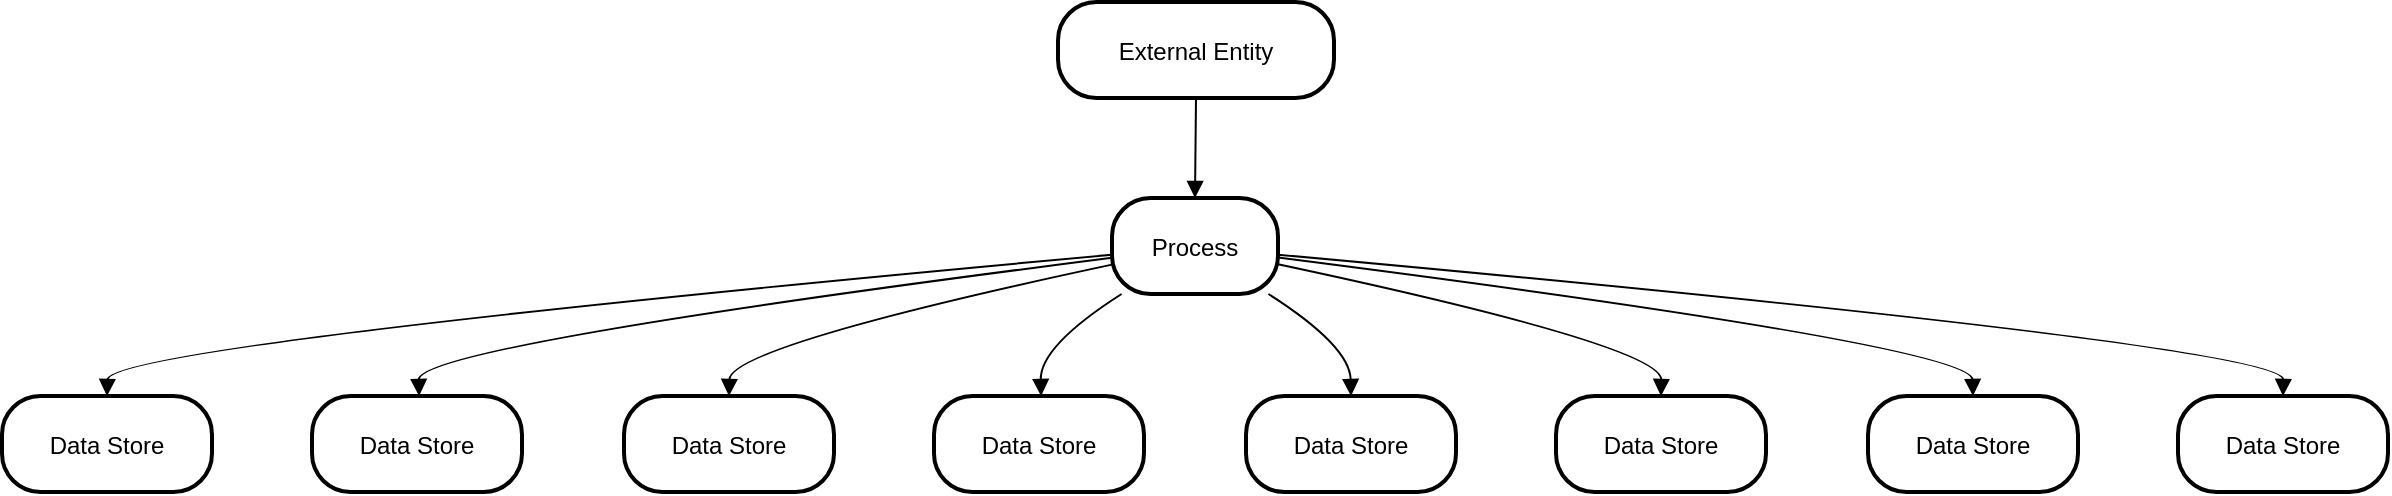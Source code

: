 <mxfile version="25.0.1">
  <diagram name="Page-1" id="HQ661jLhCGcxOUORhG_S">
    <mxGraphModel>
      <root>
        <mxCell id="0" />
        <mxCell id="1" parent="0" />
        <mxCell id="2" value="External Entity" style="rounded=1;arcSize=40;strokeWidth=2" vertex="1" parent="1">
          <mxGeometry x="536" y="8" width="138" height="48" as="geometry" />
        </mxCell>
        <mxCell id="3" value="Process" style="rounded=1;arcSize=40;strokeWidth=2" vertex="1" parent="1">
          <mxGeometry x="563" y="106" width="83" height="48" as="geometry" />
        </mxCell>
        <mxCell id="4" value="Data Store" style="rounded=1;arcSize=40;strokeWidth=2" vertex="1" parent="1">
          <mxGeometry x="8" y="205" width="105" height="48" as="geometry" />
        </mxCell>
        <mxCell id="5" value="Data Store" style="rounded=1;arcSize=40;strokeWidth=2" vertex="1" parent="1">
          <mxGeometry x="163" y="205" width="105" height="48" as="geometry" />
        </mxCell>
        <mxCell id="6" value="Data Store" style="rounded=1;arcSize=40;strokeWidth=2" vertex="1" parent="1">
          <mxGeometry x="319" y="205" width="105" height="48" as="geometry" />
        </mxCell>
        <mxCell id="7" value="Data Store" style="rounded=1;arcSize=40;strokeWidth=2" vertex="1" parent="1">
          <mxGeometry x="474" y="205" width="105" height="48" as="geometry" />
        </mxCell>
        <mxCell id="8" value="Data Store" style="rounded=1;arcSize=40;strokeWidth=2" vertex="1" parent="1">
          <mxGeometry x="630" y="205" width="105" height="48" as="geometry" />
        </mxCell>
        <mxCell id="9" value="Data Store" style="rounded=1;arcSize=40;strokeWidth=2" vertex="1" parent="1">
          <mxGeometry x="785" y="205" width="105" height="48" as="geometry" />
        </mxCell>
        <mxCell id="10" value="Data Store" style="rounded=1;arcSize=40;strokeWidth=2" vertex="1" parent="1">
          <mxGeometry x="941" y="205" width="105" height="48" as="geometry" />
        </mxCell>
        <mxCell id="11" value="Data Store" style="rounded=1;arcSize=40;strokeWidth=2" vertex="1" parent="1">
          <mxGeometry x="1096" y="205" width="105" height="48" as="geometry" />
        </mxCell>
        <mxCell id="12" value="" style="curved=1;startArrow=none;endArrow=block;exitX=0.5;exitY=1.01;entryX=0.5;entryY=0.01;" edge="1" parent="1" source="2" target="3">
          <mxGeometry relative="1" as="geometry">
            <Array as="points" />
          </mxGeometry>
        </mxCell>
        <mxCell id="13" value="" style="curved=1;startArrow=none;endArrow=block;exitX=0.01;exitY=0.59;entryX=0.5;entryY=0;" edge="1" parent="1" source="3" target="4">
          <mxGeometry relative="1" as="geometry">
            <Array as="points">
              <mxPoint x="61" y="180" />
            </Array>
          </mxGeometry>
        </mxCell>
        <mxCell id="14" value="" style="curved=1;startArrow=none;endArrow=block;exitX=0.01;exitY=0.62;entryX=0.51;entryY=0;" edge="1" parent="1" source="3" target="5">
          <mxGeometry relative="1" as="geometry">
            <Array as="points">
              <mxPoint x="216" y="180" />
            </Array>
          </mxGeometry>
        </mxCell>
        <mxCell id="15" value="" style="curved=1;startArrow=none;endArrow=block;exitX=0.01;exitY=0.69;entryX=0.5;entryY=0;" edge="1" parent="1" source="3" target="6">
          <mxGeometry relative="1" as="geometry">
            <Array as="points">
              <mxPoint x="372" y="180" />
            </Array>
          </mxGeometry>
        </mxCell>
        <mxCell id="16" value="" style="curved=1;startArrow=none;endArrow=block;exitX=0.04;exitY=1.02;entryX=0.51;entryY=0;" edge="1" parent="1" source="3" target="7">
          <mxGeometry relative="1" as="geometry">
            <Array as="points">
              <mxPoint x="527" y="180" />
            </Array>
          </mxGeometry>
        </mxCell>
        <mxCell id="17" value="" style="curved=1;startArrow=none;endArrow=block;exitX=0.96;exitY=1.02;entryX=0.5;entryY=0;" edge="1" parent="1" source="3" target="8">
          <mxGeometry relative="1" as="geometry">
            <Array as="points">
              <mxPoint x="682" y="180" />
            </Array>
          </mxGeometry>
        </mxCell>
        <mxCell id="18" value="" style="curved=1;startArrow=none;endArrow=block;exitX=1;exitY=0.69;entryX=0.5;entryY=0;" edge="1" parent="1" source="3" target="9">
          <mxGeometry relative="1" as="geometry">
            <Array as="points">
              <mxPoint x="838" y="180" />
            </Array>
          </mxGeometry>
        </mxCell>
        <mxCell id="19" value="" style="curved=1;startArrow=none;endArrow=block;exitX=1;exitY=0.62;entryX=0.5;entryY=0;" edge="1" parent="1" source="3" target="10">
          <mxGeometry relative="1" as="geometry">
            <Array as="points">
              <mxPoint x="993" y="180" />
            </Array>
          </mxGeometry>
        </mxCell>
        <mxCell id="20" value="" style="curved=1;startArrow=none;endArrow=block;exitX=1;exitY=0.59;entryX=0.5;entryY=0;" edge="1" parent="1" source="3" target="11">
          <mxGeometry relative="1" as="geometry">
            <Array as="points">
              <mxPoint x="1149" y="180" />
            </Array>
          </mxGeometry>
        </mxCell>
      </root>
    </mxGraphModel>
  </diagram>
</mxfile>
